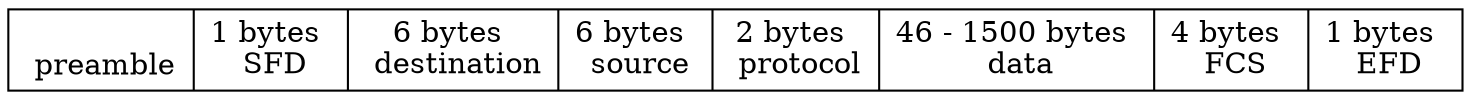 digraph ethernet {
	struct_1 [shape=record, label="\n preamble | 1 bytes \n SFD | 6 bytes \n destination |  6 bytes \n source | 2 bytes \n protocol |  46 - 1500 bytes \n data | 4 bytes \n FCS | 1 bytes \n EFD"]
}
